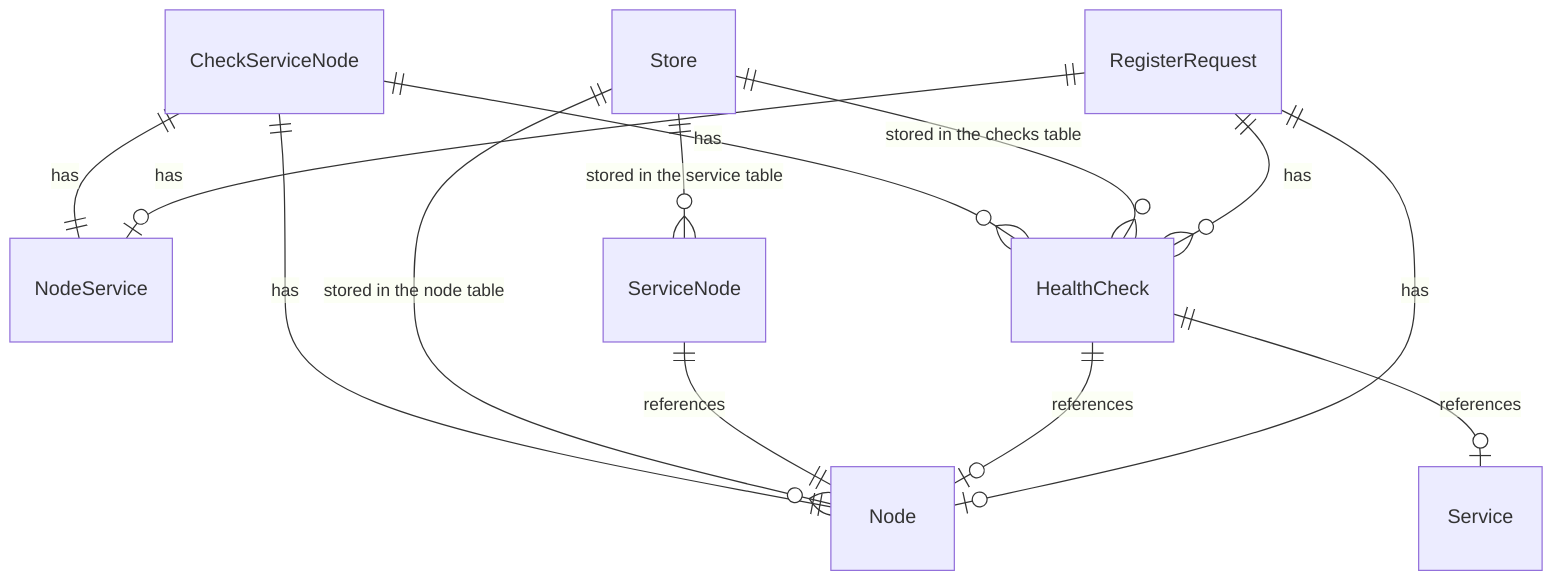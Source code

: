 erDiagram
   
    CheckServiceNode
    Node
    NodeService
    ServiceNode
    HealthCheck

    CheckServiceNode ||--|| Node: has
    CheckServiceNode ||--|| NodeService: has
    CheckServiceNode ||--o{ HealthCheck: has

    Store ||--o{ Node: "stored in the node table"
    Store ||--o{ ServiceNode: "stored in the service table"
    Store ||--o{ HealthCheck: "stored in the checks table"

    ServiceNode ||--|| Node: references
    HealthCheck ||--o| Node: references
    HealthCheck ||--o| Service: references

    RegisterRequest ||--o| Node: has
    RegisterRequest ||--o| NodeService: has
    RegisterRequest ||--o{ HealthCheck: has